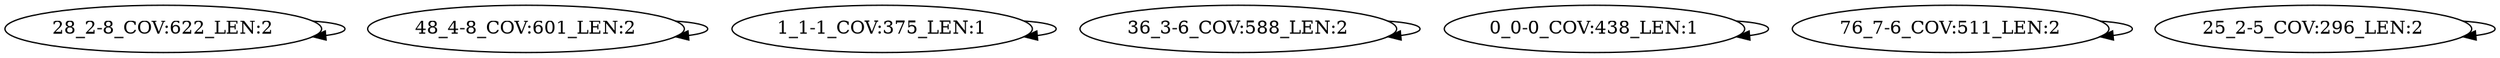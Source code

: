 digraph G {
    "28_2-8_COV:622_LEN:2" -> "28_2-8_COV:622_LEN:2";
    "48_4-8_COV:601_LEN:2" -> "48_4-8_COV:601_LEN:2";
    "1_1-1_COV:375_LEN:1" -> "1_1-1_COV:375_LEN:1";
    "36_3-6_COV:588_LEN:2" -> "36_3-6_COV:588_LEN:2";
    "0_0-0_COV:438_LEN:1" -> "0_0-0_COV:438_LEN:1";
    "76_7-6_COV:511_LEN:2" -> "76_7-6_COV:511_LEN:2";
    "25_2-5_COV:296_LEN:2" -> "25_2-5_COV:296_LEN:2";
}
